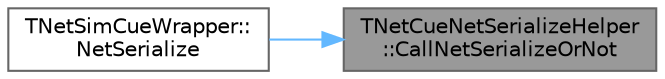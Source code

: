 digraph "TNetCueNetSerializeHelper::CallNetSerializeOrNot"
{
 // INTERACTIVE_SVG=YES
 // LATEX_PDF_SIZE
  bgcolor="transparent";
  edge [fontname=Helvetica,fontsize=10,labelfontname=Helvetica,labelfontsize=10];
  node [fontname=Helvetica,fontsize=10,shape=box,height=0.2,width=0.4];
  rankdir="RL";
  Node1 [id="Node000001",label="TNetCueNetSerializeHelper\l::CallNetSerializeOrNot",height=0.2,width=0.4,color="gray40", fillcolor="grey60", style="filled", fontcolor="black",tooltip=" "];
  Node1 -> Node2 [id="edge1_Node000001_Node000002",dir="back",color="steelblue1",style="solid",tooltip=" "];
  Node2 [id="Node000002",label="TNetSimCueWrapper::\lNetSerialize",height=0.2,width=0.4,color="grey40", fillcolor="white", style="filled",URL="$d7/d72/structTNetSimCueWrapper.html#ad82b755c29fb4efcb541f855c51f5d33",tooltip=" "];
}
